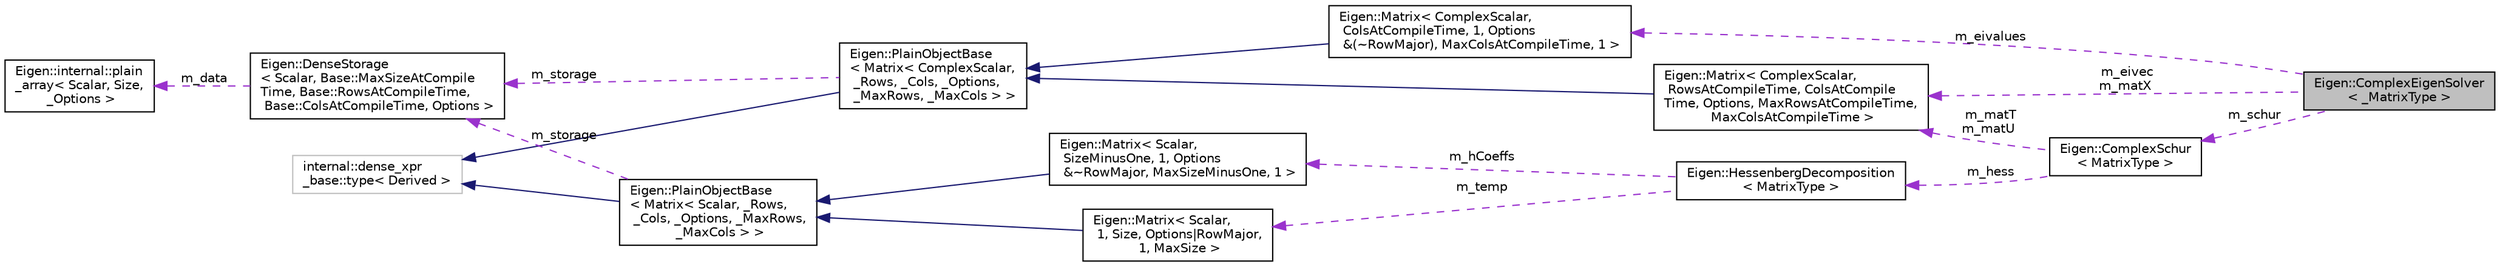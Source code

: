digraph "Eigen::ComplexEigenSolver&lt; _MatrixType &gt;"
{
  edge [fontname="Helvetica",fontsize="10",labelfontname="Helvetica",labelfontsize="10"];
  node [fontname="Helvetica",fontsize="10",shape=record];
  rankdir="LR";
  Node1 [label="Eigen::ComplexEigenSolver\l\< _MatrixType \>",height=0.2,width=0.4,color="black", fillcolor="grey75", style="filled" fontcolor="black"];
  Node2 -> Node1 [dir="back",color="darkorchid3",fontsize="10",style="dashed",label=" m_eivec\nm_matX" ,fontname="Helvetica"];
  Node2 [label="Eigen::Matrix\< ComplexScalar,\l RowsAtCompileTime, ColsAtCompile\lTime, Options, MaxRowsAtCompileTime,\l MaxColsAtCompileTime \>",height=0.2,width=0.4,color="black", fillcolor="white", style="filled",URL="$classEigen_1_1Matrix.html"];
  Node3 -> Node2 [dir="back",color="midnightblue",fontsize="10",style="solid",fontname="Helvetica"];
  Node3 [label="Eigen::PlainObjectBase\l\< Matrix\< ComplexScalar,\l _Rows, _Cols, _Options,\l _MaxRows, _MaxCols \> \>",height=0.2,width=0.4,color="black", fillcolor="white", style="filled",URL="$classEigen_1_1PlainObjectBase.html",tooltip="Dense storage base class for matrices and arrays. "];
  Node4 -> Node3 [dir="back",color="midnightblue",fontsize="10",style="solid",fontname="Helvetica"];
  Node4 [label="internal::dense_xpr\l_base::type\< Derived \>",height=0.2,width=0.4,color="grey75", fillcolor="white", style="filled"];
  Node5 -> Node3 [dir="back",color="darkorchid3",fontsize="10",style="dashed",label=" m_storage" ,fontname="Helvetica"];
  Node5 [label="Eigen::DenseStorage\l\< Scalar, Base::MaxSizeAtCompile\lTime, Base::RowsAtCompileTime,\l Base::ColsAtCompileTime, Options \>",height=0.2,width=0.4,color="black", fillcolor="white", style="filled",URL="$classEigen_1_1DenseStorage.html"];
  Node6 -> Node5 [dir="back",color="darkorchid3",fontsize="10",style="dashed",label=" m_data" ,fontname="Helvetica"];
  Node6 [label="Eigen::internal::plain\l_array\< Scalar, Size,\l _Options \>",height=0.2,width=0.4,color="black", fillcolor="white", style="filled",URL="$structEigen_1_1internal_1_1plain__array.html"];
  Node7 -> Node1 [dir="back",color="darkorchid3",fontsize="10",style="dashed",label=" m_eivalues" ,fontname="Helvetica"];
  Node7 [label="Eigen::Matrix\< ComplexScalar,\l ColsAtCompileTime, 1, Options\l &(~RowMajor), MaxColsAtCompileTime, 1 \>",height=0.2,width=0.4,color="black", fillcolor="white", style="filled",URL="$classEigen_1_1Matrix.html"];
  Node3 -> Node7 [dir="back",color="midnightblue",fontsize="10",style="solid",fontname="Helvetica"];
  Node8 -> Node1 [dir="back",color="darkorchid3",fontsize="10",style="dashed",label=" m_schur" ,fontname="Helvetica"];
  Node8 [label="Eigen::ComplexSchur\l\< MatrixType \>",height=0.2,width=0.4,color="black", fillcolor="white", style="filled",URL="$classEigen_1_1ComplexSchur.html"];
  Node2 -> Node8 [dir="back",color="darkorchid3",fontsize="10",style="dashed",label=" m_matT\nm_matU" ,fontname="Helvetica"];
  Node9 -> Node8 [dir="back",color="darkorchid3",fontsize="10",style="dashed",label=" m_hess" ,fontname="Helvetica"];
  Node9 [label="Eigen::HessenbergDecomposition\l\< MatrixType \>",height=0.2,width=0.4,color="black", fillcolor="white", style="filled",URL="$classEigen_1_1HessenbergDecomposition.html"];
  Node10 -> Node9 [dir="back",color="darkorchid3",fontsize="10",style="dashed",label=" m_hCoeffs" ,fontname="Helvetica"];
  Node10 [label="Eigen::Matrix\< Scalar,\l SizeMinusOne, 1, Options\l &~RowMajor, MaxSizeMinusOne, 1 \>",height=0.2,width=0.4,color="black", fillcolor="white", style="filled",URL="$classEigen_1_1Matrix.html"];
  Node11 -> Node10 [dir="back",color="midnightblue",fontsize="10",style="solid",fontname="Helvetica"];
  Node11 [label="Eigen::PlainObjectBase\l\< Matrix\< Scalar, _Rows,\l _Cols, _Options, _MaxRows,\l _MaxCols \> \>",height=0.2,width=0.4,color="black", fillcolor="white", style="filled",URL="$classEigen_1_1PlainObjectBase.html",tooltip="Dense storage base class for matrices and arrays. "];
  Node4 -> Node11 [dir="back",color="midnightblue",fontsize="10",style="solid",fontname="Helvetica"];
  Node5 -> Node11 [dir="back",color="darkorchid3",fontsize="10",style="dashed",label=" m_storage" ,fontname="Helvetica"];
  Node12 -> Node9 [dir="back",color="darkorchid3",fontsize="10",style="dashed",label=" m_temp" ,fontname="Helvetica"];
  Node12 [label="Eigen::Matrix\< Scalar,\l 1, Size, Options\|RowMajor,\l 1, MaxSize \>",height=0.2,width=0.4,color="black", fillcolor="white", style="filled",URL="$classEigen_1_1Matrix.html"];
  Node11 -> Node12 [dir="back",color="midnightblue",fontsize="10",style="solid",fontname="Helvetica"];
}
